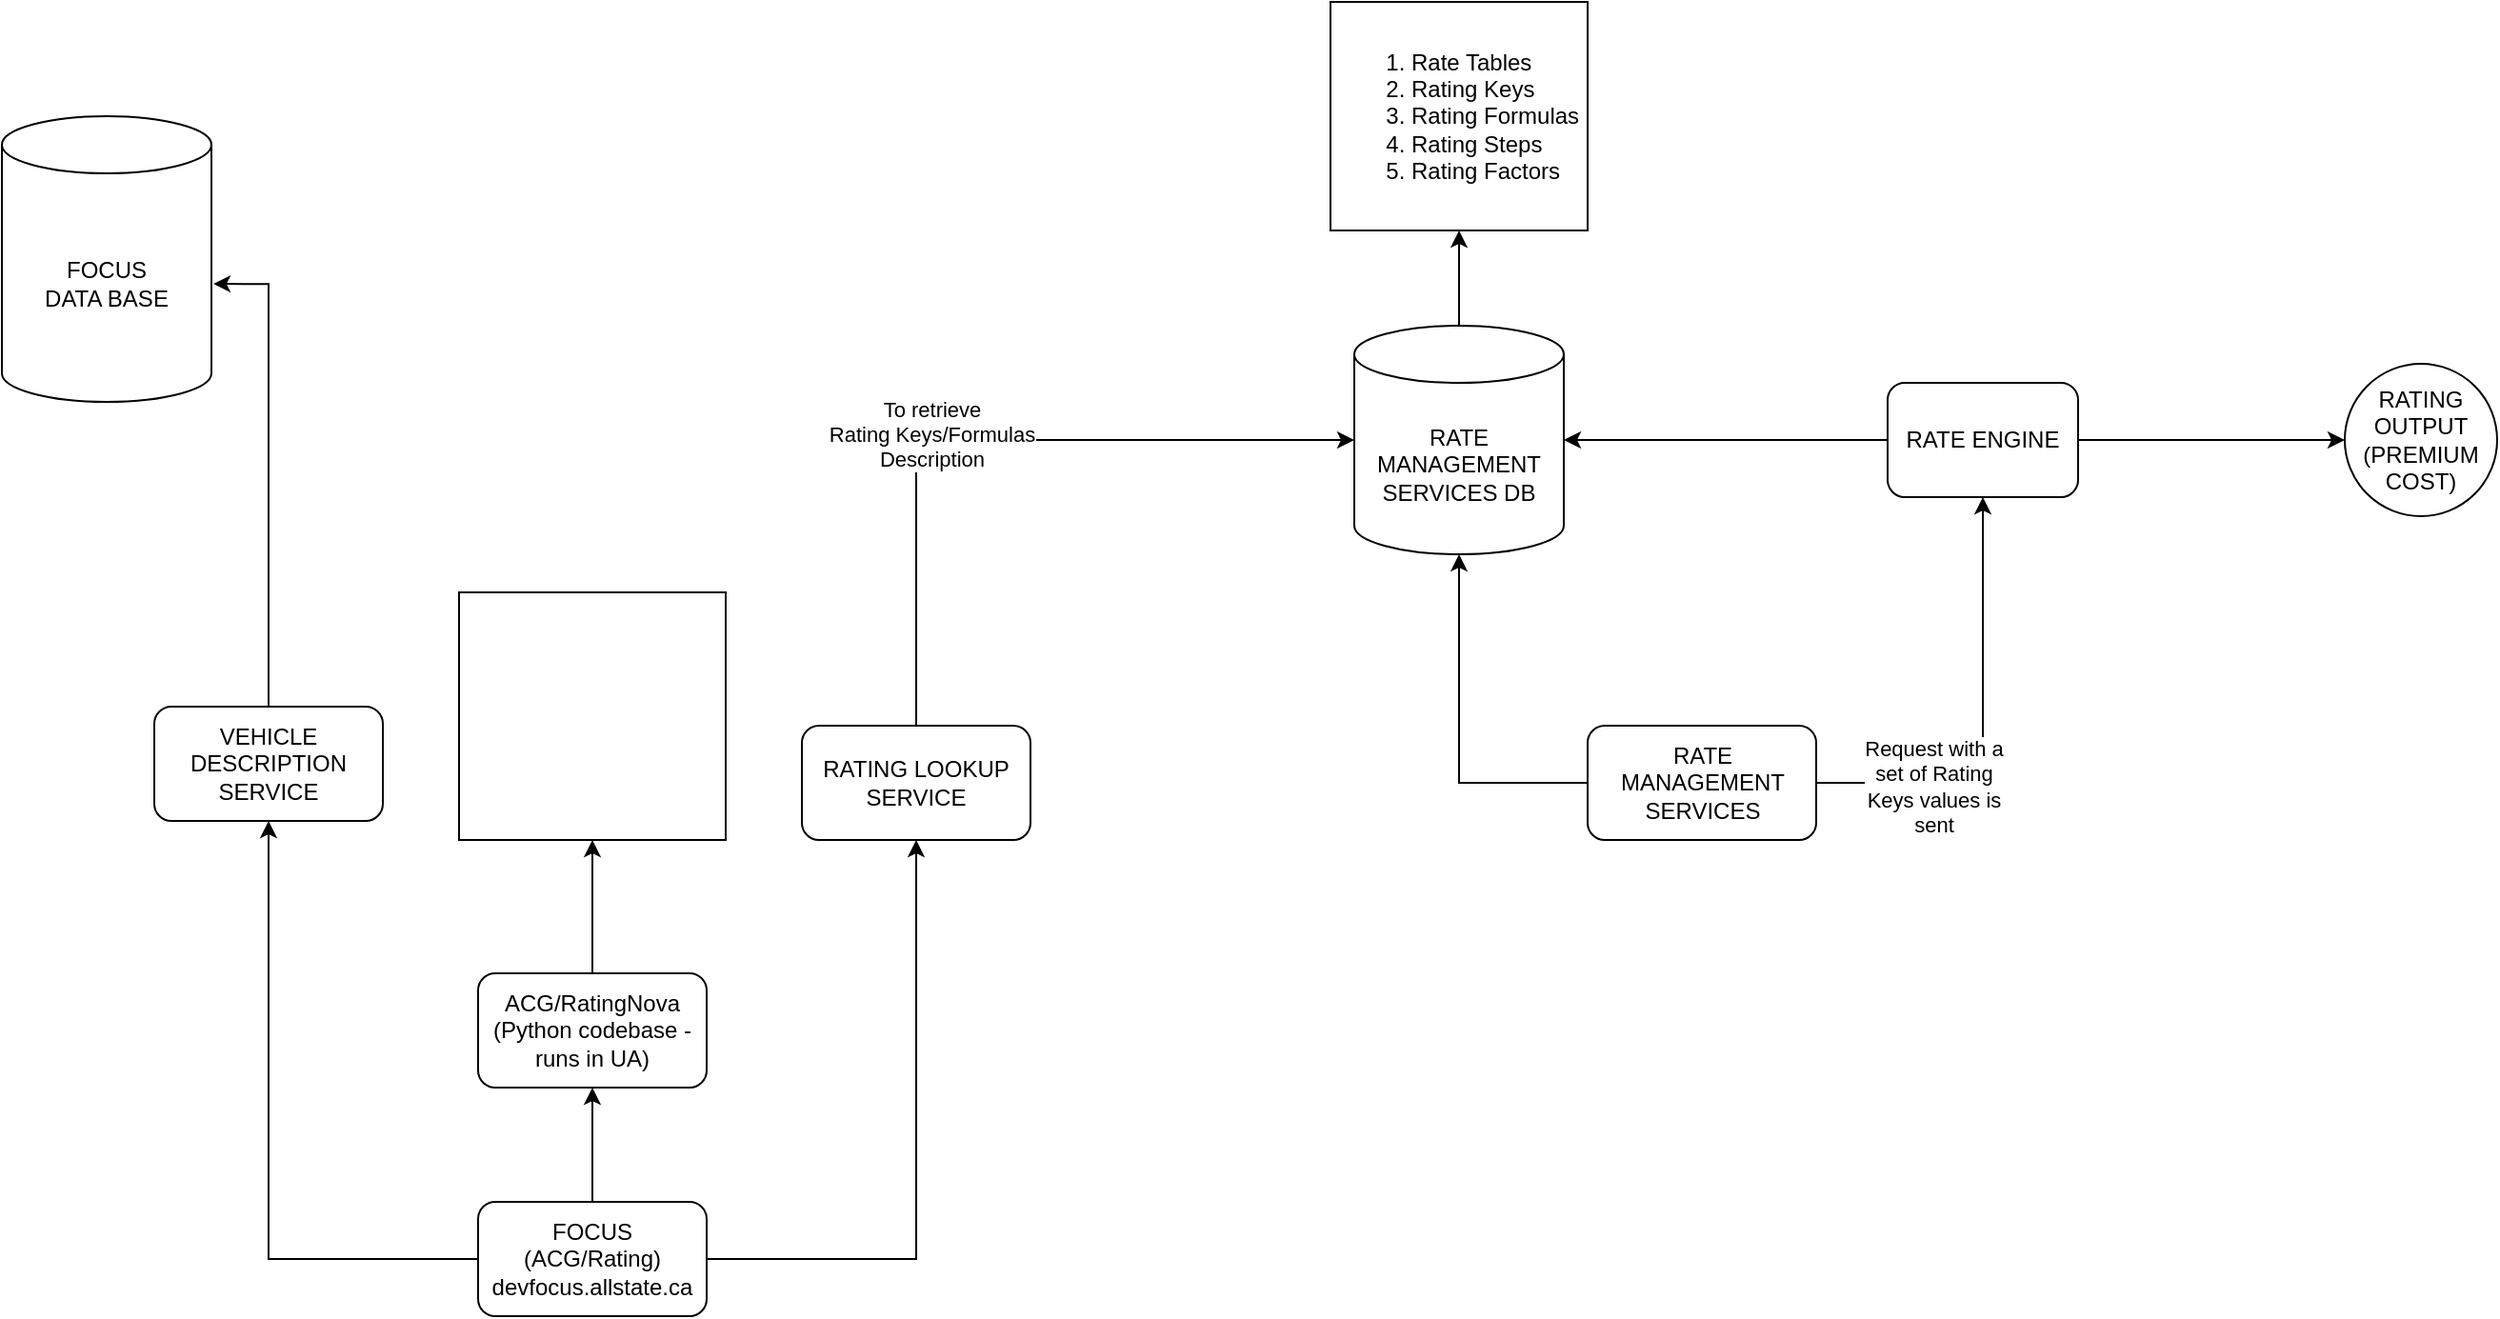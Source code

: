 <mxfile version="23.1.2" type="github">
  <diagram name="Page-1" id="5w3Jz7d-zydLKI4MpnNv">
    <mxGraphModel dx="1922" dy="3068" grid="1" gridSize="10" guides="1" tooltips="1" connect="1" arrows="1" fold="1" page="1" pageScale="1" pageWidth="850" pageHeight="1100" math="0" shadow="0">
      <root>
        <mxCell id="0" />
        <mxCell id="1" parent="0" />
        <mxCell id="0mtgPo0dhXCJ6GV9Q62t-2" value="RATE MANAGEMENT SERVICES" style="rounded=1;whiteSpace=wrap;html=1;" parent="1" vertex="1">
          <mxGeometry x="632.5" y="320" width="120" height="60" as="geometry" />
        </mxCell>
        <mxCell id="0mtgPo0dhXCJ6GV9Q62t-14" value="" style="edgeStyle=orthogonalEdgeStyle;rounded=0;orthogonalLoop=1;jettySize=auto;html=1;" parent="1" source="0mtgPo0dhXCJ6GV9Q62t-4" target="0mtgPo0dhXCJ6GV9Q62t-13" edge="1">
          <mxGeometry relative="1" as="geometry" />
        </mxCell>
        <mxCell id="0mtgPo0dhXCJ6GV9Q62t-4" value="RATE ENGINE" style="rounded=1;whiteSpace=wrap;html=1;" parent="1" vertex="1">
          <mxGeometry x="790" y="140" width="100" height="60" as="geometry" />
        </mxCell>
        <mxCell id="0mtgPo0dhXCJ6GV9Q62t-16" value="" style="edgeStyle=orthogonalEdgeStyle;rounded=0;orthogonalLoop=1;jettySize=auto;html=1;" parent="1" source="0mtgPo0dhXCJ6GV9Q62t-5" target="0mtgPo0dhXCJ6GV9Q62t-15" edge="1">
          <mxGeometry relative="1" as="geometry" />
        </mxCell>
        <mxCell id="0mtgPo0dhXCJ6GV9Q62t-5" value="RATE MANAGEMENT SERVICES DB" style="shape=cylinder3;whiteSpace=wrap;html=1;boundedLbl=1;backgroundOutline=1;size=15;" parent="1" vertex="1">
          <mxGeometry x="510" y="110" width="110" height="120" as="geometry" />
        </mxCell>
        <mxCell id="0mtgPo0dhXCJ6GV9Q62t-9" value="" style="edgeStyle=orthogonalEdgeStyle;rounded=0;orthogonalLoop=1;jettySize=auto;html=1;exitX=1;exitY=0.5;exitDx=0;exitDy=0;" parent="1" source="0mtgPo0dhXCJ6GV9Q62t-2" target="0mtgPo0dhXCJ6GV9Q62t-4" edge="1">
          <mxGeometry relative="1" as="geometry">
            <mxPoint x="1072.5" y="700" as="sourcePoint" />
          </mxGeometry>
        </mxCell>
        <mxCell id="0mtgPo0dhXCJ6GV9Q62t-27" value="Request with a&lt;br&gt;set of Rating&lt;br&gt;Keys values is&lt;br&gt;sent" style="edgeLabel;html=1;align=center;verticalAlign=middle;resizable=0;points=[];" parent="0mtgPo0dhXCJ6GV9Q62t-9" vertex="1" connectable="0">
          <mxGeometry x="-0.482" y="-2" relative="1" as="geometry">
            <mxPoint as="offset" />
          </mxGeometry>
        </mxCell>
        <mxCell id="0mtgPo0dhXCJ6GV9Q62t-13" value="RATING OUTPUT&lt;br&gt;(PREMIUM COST)" style="ellipse;whiteSpace=wrap;html=1;rounded=1;" parent="1" vertex="1">
          <mxGeometry x="1030" y="130" width="80" height="80" as="geometry" />
        </mxCell>
        <mxCell id="0mtgPo0dhXCJ6GV9Q62t-15" value="&lt;ol&gt;&lt;li&gt;Rate Tables&lt;/li&gt;&lt;li&gt;Rating Keys&lt;/li&gt;&lt;li&gt;Rating Formulas&lt;/li&gt;&lt;li&gt;Rating Steps&lt;/li&gt;&lt;li&gt;Rating Factors&lt;/li&gt;&lt;/ol&gt;" style="whiteSpace=wrap;html=1;align=left;" parent="1" vertex="1">
          <mxGeometry x="497.5" y="-60" width="135" height="120" as="geometry" />
        </mxCell>
        <mxCell id="0mtgPo0dhXCJ6GV9Q62t-21" value="" style="edgeStyle=orthogonalEdgeStyle;rounded=0;orthogonalLoop=1;jettySize=auto;html=1;" parent="1" source="0mtgPo0dhXCJ6GV9Q62t-17" target="0mtgPo0dhXCJ6GV9Q62t-20" edge="1">
          <mxGeometry relative="1" as="geometry" />
        </mxCell>
        <mxCell id="0mtgPo0dhXCJ6GV9Q62t-24" value="" style="edgeStyle=orthogonalEdgeStyle;rounded=0;orthogonalLoop=1;jettySize=auto;html=1;exitX=1;exitY=0.5;exitDx=0;exitDy=0;" parent="1" source="0mtgPo0dhXCJ6GV9Q62t-17" target="0mtgPo0dhXCJ6GV9Q62t-23" edge="1">
          <mxGeometry relative="1" as="geometry">
            <mxPoint x="280" y="550" as="sourcePoint" />
          </mxGeometry>
        </mxCell>
        <mxCell id="KTmSo0tYCXFcfmJ_a8UA-9" value="" style="edgeStyle=orthogonalEdgeStyle;rounded=0;orthogonalLoop=1;jettySize=auto;html=1;" edge="1" parent="1" source="0mtgPo0dhXCJ6GV9Q62t-17" target="KTmSo0tYCXFcfmJ_a8UA-8">
          <mxGeometry relative="1" as="geometry" />
        </mxCell>
        <mxCell id="0mtgPo0dhXCJ6GV9Q62t-17" value="FOCUS&lt;br&gt;(ACG/Rating)&lt;br&gt;devfocus.allstate.ca" style="rounded=1;whiteSpace=wrap;html=1;" parent="1" vertex="1">
          <mxGeometry x="50" y="570" width="120" height="60" as="geometry" />
        </mxCell>
        <mxCell id="0mtgPo0dhXCJ6GV9Q62t-18" style="edgeStyle=orthogonalEdgeStyle;rounded=0;orthogonalLoop=1;jettySize=auto;html=1;exitX=0;exitY=0.5;exitDx=0;exitDy=0;entryX=1;entryY=0.5;entryDx=0;entryDy=0;entryPerimeter=0;" parent="1" source="0mtgPo0dhXCJ6GV9Q62t-4" target="0mtgPo0dhXCJ6GV9Q62t-5" edge="1">
          <mxGeometry relative="1" as="geometry" />
        </mxCell>
        <mxCell id="0mtgPo0dhXCJ6GV9Q62t-19" style="edgeStyle=orthogonalEdgeStyle;rounded=0;orthogonalLoop=1;jettySize=auto;html=1;exitX=0;exitY=0.5;exitDx=0;exitDy=0;entryX=0.5;entryY=1;entryDx=0;entryDy=0;entryPerimeter=0;" parent="1" source="0mtgPo0dhXCJ6GV9Q62t-2" target="0mtgPo0dhXCJ6GV9Q62t-5" edge="1">
          <mxGeometry relative="1" as="geometry" />
        </mxCell>
        <mxCell id="0mtgPo0dhXCJ6GV9Q62t-20" value="VEHICLE DESCRIPTION SERVICE" style="whiteSpace=wrap;html=1;rounded=1;" parent="1" vertex="1">
          <mxGeometry x="-120" y="310" width="120" height="60" as="geometry" />
        </mxCell>
        <mxCell id="0mtgPo0dhXCJ6GV9Q62t-23" value="RATING LOOKUP SERVICE" style="rounded=1;whiteSpace=wrap;html=1;" parent="1" vertex="1">
          <mxGeometry x="220" y="320" width="120" height="60" as="geometry" />
        </mxCell>
        <mxCell id="0mtgPo0dhXCJ6GV9Q62t-25" style="edgeStyle=orthogonalEdgeStyle;rounded=0;orthogonalLoop=1;jettySize=auto;html=1;exitX=0.5;exitY=0;exitDx=0;exitDy=0;entryX=0;entryY=0.5;entryDx=0;entryDy=0;entryPerimeter=0;" parent="1" source="0mtgPo0dhXCJ6GV9Q62t-23" target="0mtgPo0dhXCJ6GV9Q62t-5" edge="1">
          <mxGeometry relative="1" as="geometry" />
        </mxCell>
        <mxCell id="0mtgPo0dhXCJ6GV9Q62t-26" value="To retrieve &lt;br&gt;Rating Keys/Formulas &lt;br&gt;Description" style="edgeLabel;html=1;align=center;verticalAlign=middle;resizable=0;points=[];" parent="0mtgPo0dhXCJ6GV9Q62t-25" vertex="1" connectable="0">
          <mxGeometry x="-0.168" y="3" relative="1" as="geometry">
            <mxPoint as="offset" />
          </mxGeometry>
        </mxCell>
        <mxCell id="0mtgPo0dhXCJ6GV9Q62t-29" value="FOCUS&lt;br&gt;DATA BASE" style="shape=cylinder3;whiteSpace=wrap;html=1;boundedLbl=1;backgroundOutline=1;size=15;" parent="1" vertex="1">
          <mxGeometry x="-200" width="110" height="150" as="geometry" />
        </mxCell>
        <mxCell id="0mtgPo0dhXCJ6GV9Q62t-30" style="edgeStyle=orthogonalEdgeStyle;rounded=0;orthogonalLoop=1;jettySize=auto;html=1;exitX=0.5;exitY=0;exitDx=0;exitDy=0;entryX=1.009;entryY=0.587;entryDx=0;entryDy=0;entryPerimeter=0;" parent="1" source="0mtgPo0dhXCJ6GV9Q62t-20" target="0mtgPo0dhXCJ6GV9Q62t-29" edge="1">
          <mxGeometry relative="1" as="geometry" />
        </mxCell>
        <mxCell id="KTmSo0tYCXFcfmJ_a8UA-17" style="edgeStyle=orthogonalEdgeStyle;rounded=0;orthogonalLoop=1;jettySize=auto;html=1;exitX=0.5;exitY=0;exitDx=0;exitDy=0;entryX=0.5;entryY=1;entryDx=0;entryDy=0;" edge="1" parent="1" source="KTmSo0tYCXFcfmJ_a8UA-8" target="KTmSo0tYCXFcfmJ_a8UA-15">
          <mxGeometry relative="1" as="geometry" />
        </mxCell>
        <mxCell id="KTmSo0tYCXFcfmJ_a8UA-8" value="ACG/RatingNova&lt;br&gt;(Python codebase - runs in UA)" style="whiteSpace=wrap;html=1;rounded=1;" vertex="1" parent="1">
          <mxGeometry x="50" y="450" width="120" height="60" as="geometry" />
        </mxCell>
        <mxCell id="KTmSo0tYCXFcfmJ_a8UA-15" value="" style="rounded=0;whiteSpace=wrap;html=1;" vertex="1" parent="1">
          <mxGeometry x="40" y="250" width="140" height="130" as="geometry" />
        </mxCell>
      </root>
    </mxGraphModel>
  </diagram>
</mxfile>
